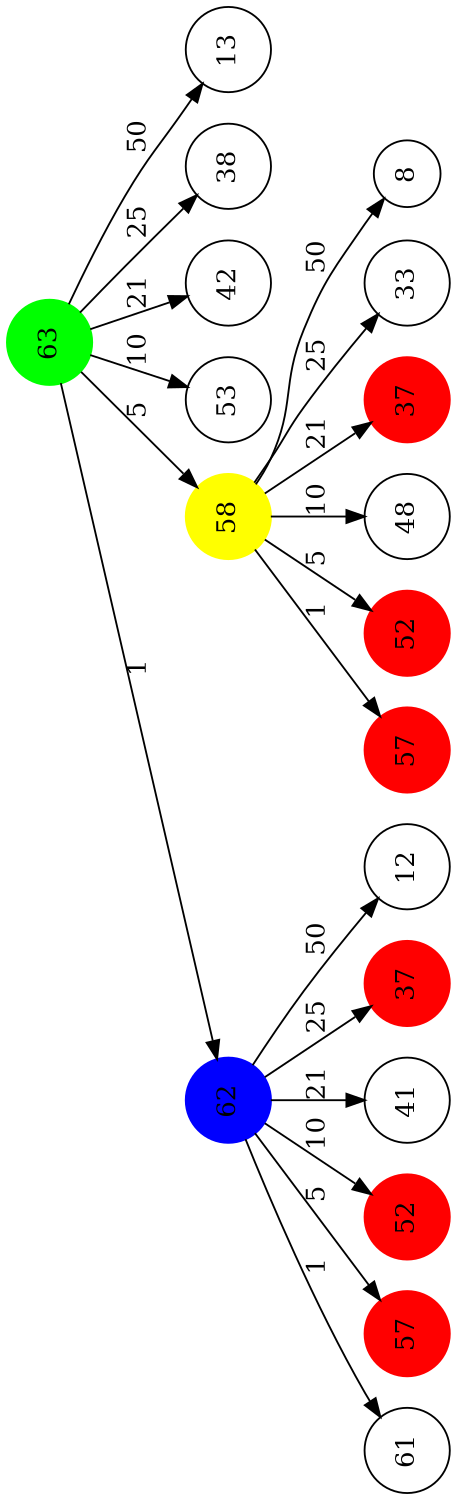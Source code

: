  digraph change3 {
 	orientation=landscape;
 	size = 10;
 	fontname="Helvetica";
 	compound=true;

	origin [shape=circle, label="63", style="filled", color="green"];
	A [shape=circle, label="62", style="filled", color="blue"];
	B [shape=circle, label="58", style="filled", color="yellow"];
	C [shape=circle, label="53"];
	D [shape=circle, label="42"];
	E [shape=circle, label="38"];
	F [shape=circle, label="13"];

	a1 [shape=circle, label="61"];
	a2 [shape=circle, label="57",style="filled", color="red"];
	a3 [shape=circle, label="52",style="filled", color="red"];
	a4 [shape=circle, label="41"];
	a5 [shape=circle, label="37",style="filled", color="red"];
	a6 [shape=circle, label="12"];

	b1 [shape=circle, label="57",style="filled", color="red"];
	b2 [shape=circle, label="52",style="filled", color="red"];
	b3 [shape=circle, label="48"];
	b4 [shape=circle, label="37",style="filled", color="red"];
	b5 [shape=circle, label="33"];
	b6  [shape=circle, label="8"];


	origin -> A [label="1"];
	origin -> B [label="5"];
	origin -> C [label="10"];
	origin -> D [label="21"];
	origin -> E [label="25"];
	origin -> F [label="50"];

	A -> a1 [label="1"];
	A -> a2 [label="5"];
	A -> a3 [label="10"];
	A -> a4 [label="21"];
	A -> a5 [label="25"];
	A -> a6 [label="50"];

	B -> b1 [label="1"];
	B -> b2 [label="5"];
	B -> b3 [label="10"];
	B -> b4 [label="21"];
	B -> b5 [label="25"];
	B -> b6  [label="50"];




 }

